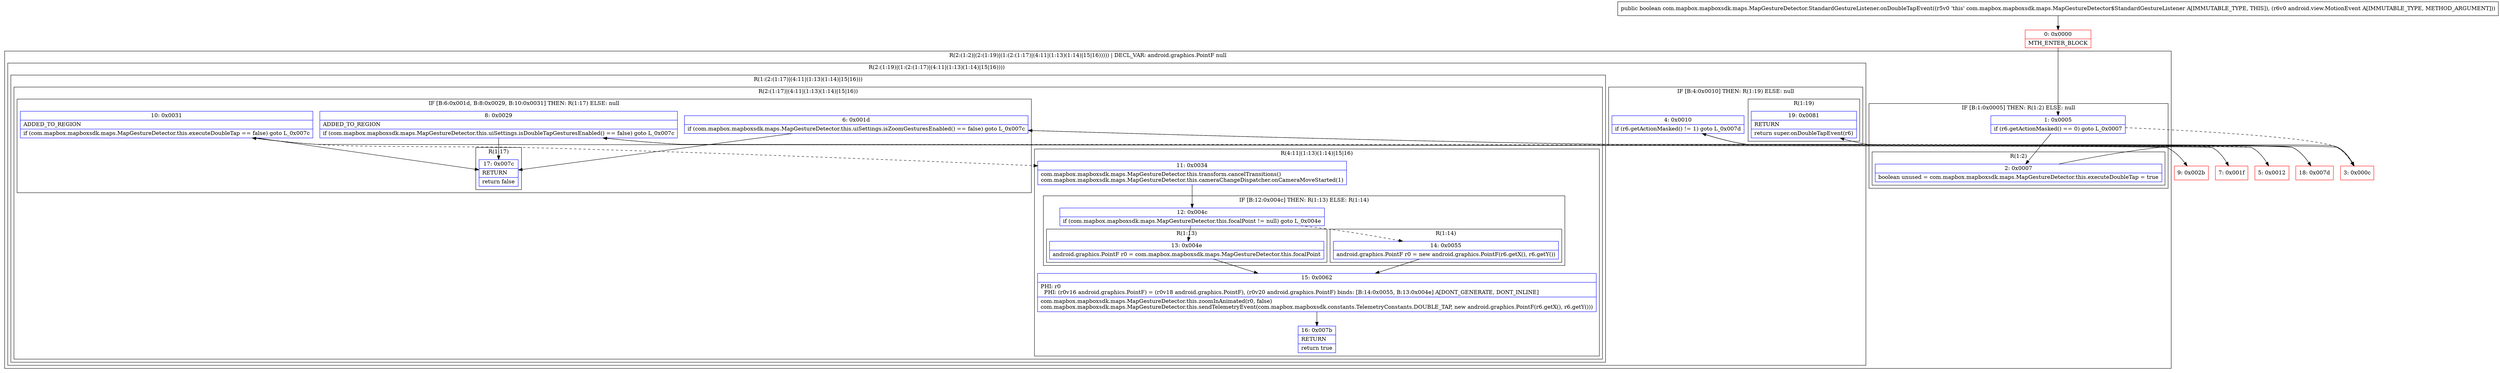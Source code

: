 digraph "CFG forcom.mapbox.mapboxsdk.maps.MapGestureDetector.StandardGestureListener.onDoubleTapEvent(Landroid\/view\/MotionEvent;)Z" {
subgraph cluster_Region_1720980586 {
label = "R(2:(1:2)|(2:(1:19)|(1:(2:(1:17)|(4:11|(1:13)(1:14)|15|16))))) | DECL_VAR: android.graphics.PointF null\l";
node [shape=record,color=blue];
subgraph cluster_IfRegion_13899534 {
label = "IF [B:1:0x0005] THEN: R(1:2) ELSE: null";
node [shape=record,color=blue];
Node_1 [shape=record,label="{1\:\ 0x0005|if (r6.getActionMasked() == 0) goto L_0x0007\l}"];
subgraph cluster_Region_427625374 {
label = "R(1:2)";
node [shape=record,color=blue];
Node_2 [shape=record,label="{2\:\ 0x0007|boolean unused = com.mapbox.mapboxsdk.maps.MapGestureDetector.this.executeDoubleTap = true\l}"];
}
}
subgraph cluster_Region_1976069992 {
label = "R(2:(1:19)|(1:(2:(1:17)|(4:11|(1:13)(1:14)|15|16))))";
node [shape=record,color=blue];
subgraph cluster_IfRegion_867762943 {
label = "IF [B:4:0x0010] THEN: R(1:19) ELSE: null";
node [shape=record,color=blue];
Node_4 [shape=record,label="{4\:\ 0x0010|if (r6.getActionMasked() != 1) goto L_0x007d\l}"];
subgraph cluster_Region_334831585 {
label = "R(1:19)";
node [shape=record,color=blue];
Node_19 [shape=record,label="{19\:\ 0x0081|RETURN\l|return super.onDoubleTapEvent(r6)\l}"];
}
}
subgraph cluster_Region_1655035898 {
label = "R(1:(2:(1:17)|(4:11|(1:13)(1:14)|15|16)))";
node [shape=record,color=blue];
subgraph cluster_Region_1419794409 {
label = "R(2:(1:17)|(4:11|(1:13)(1:14)|15|16))";
node [shape=record,color=blue];
subgraph cluster_IfRegion_796199288 {
label = "IF [B:6:0x001d, B:8:0x0029, B:10:0x0031] THEN: R(1:17) ELSE: null";
node [shape=record,color=blue];
Node_6 [shape=record,label="{6\:\ 0x001d|if (com.mapbox.mapboxsdk.maps.MapGestureDetector.this.uiSettings.isZoomGesturesEnabled() == false) goto L_0x007c\l}"];
Node_8 [shape=record,label="{8\:\ 0x0029|ADDED_TO_REGION\l|if (com.mapbox.mapboxsdk.maps.MapGestureDetector.this.uiSettings.isDoubleTapGesturesEnabled() == false) goto L_0x007c\l}"];
Node_10 [shape=record,label="{10\:\ 0x0031|ADDED_TO_REGION\l|if (com.mapbox.mapboxsdk.maps.MapGestureDetector.this.executeDoubleTap == false) goto L_0x007c\l}"];
subgraph cluster_Region_340005216 {
label = "R(1:17)";
node [shape=record,color=blue];
Node_17 [shape=record,label="{17\:\ 0x007c|RETURN\l|return false\l}"];
}
}
subgraph cluster_Region_1485966869 {
label = "R(4:11|(1:13)(1:14)|15|16)";
node [shape=record,color=blue];
Node_11 [shape=record,label="{11\:\ 0x0034|com.mapbox.mapboxsdk.maps.MapGestureDetector.this.transform.cancelTransitions()\lcom.mapbox.mapboxsdk.maps.MapGestureDetector.this.cameraChangeDispatcher.onCameraMoveStarted(1)\l}"];
subgraph cluster_IfRegion_249239025 {
label = "IF [B:12:0x004c] THEN: R(1:13) ELSE: R(1:14)";
node [shape=record,color=blue];
Node_12 [shape=record,label="{12\:\ 0x004c|if (com.mapbox.mapboxsdk.maps.MapGestureDetector.this.focalPoint != null) goto L_0x004e\l}"];
subgraph cluster_Region_1040522387 {
label = "R(1:13)";
node [shape=record,color=blue];
Node_13 [shape=record,label="{13\:\ 0x004e|android.graphics.PointF r0 = com.mapbox.mapboxsdk.maps.MapGestureDetector.this.focalPoint\l}"];
}
subgraph cluster_Region_211026270 {
label = "R(1:14)";
node [shape=record,color=blue];
Node_14 [shape=record,label="{14\:\ 0x0055|android.graphics.PointF r0 = new android.graphics.PointF(r6.getX(), r6.getY())\l}"];
}
}
Node_15 [shape=record,label="{15\:\ 0x0062|PHI: r0 \l  PHI: (r0v16 android.graphics.PointF) = (r0v18 android.graphics.PointF), (r0v20 android.graphics.PointF) binds: [B:14:0x0055, B:13:0x004e] A[DONT_GENERATE, DONT_INLINE]\l|com.mapbox.mapboxsdk.maps.MapGestureDetector.this.zoomInAnimated(r0, false)\lcom.mapbox.mapboxsdk.maps.MapGestureDetector.this.sendTelemetryEvent(com.mapbox.mapboxsdk.constants.TelemetryConstants.DOUBLE_TAP, new android.graphics.PointF(r6.getX(), r6.getY()))\l}"];
Node_16 [shape=record,label="{16\:\ 0x007b|RETURN\l|return true\l}"];
}
}
}
}
}
Node_0 [shape=record,color=red,label="{0\:\ 0x0000|MTH_ENTER_BLOCK\l}"];
Node_3 [shape=record,color=red,label="{3\:\ 0x000c}"];
Node_5 [shape=record,color=red,label="{5\:\ 0x0012}"];
Node_7 [shape=record,color=red,label="{7\:\ 0x001f}"];
Node_9 [shape=record,color=red,label="{9\:\ 0x002b}"];
Node_18 [shape=record,color=red,label="{18\:\ 0x007d}"];
MethodNode[shape=record,label="{public boolean com.mapbox.mapboxsdk.maps.MapGestureDetector.StandardGestureListener.onDoubleTapEvent((r5v0 'this' com.mapbox.mapboxsdk.maps.MapGestureDetector$StandardGestureListener A[IMMUTABLE_TYPE, THIS]), (r6v0 android.view.MotionEvent A[IMMUTABLE_TYPE, METHOD_ARGUMENT])) }"];
MethodNode -> Node_0;
Node_1 -> Node_2;
Node_1 -> Node_3[style=dashed];
Node_2 -> Node_3;
Node_4 -> Node_5[style=dashed];
Node_4 -> Node_18;
Node_6 -> Node_7[style=dashed];
Node_6 -> Node_17;
Node_8 -> Node_9[style=dashed];
Node_8 -> Node_17;
Node_10 -> Node_11[style=dashed];
Node_10 -> Node_17;
Node_11 -> Node_12;
Node_12 -> Node_13;
Node_12 -> Node_14[style=dashed];
Node_13 -> Node_15;
Node_14 -> Node_15;
Node_15 -> Node_16;
Node_0 -> Node_1;
Node_3 -> Node_4;
Node_5 -> Node_6;
Node_7 -> Node_8;
Node_9 -> Node_10;
Node_18 -> Node_19;
}

